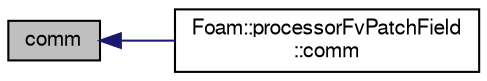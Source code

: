 digraph "comm"
{
  bgcolor="transparent";
  edge [fontname="FreeSans",fontsize="10",labelfontname="FreeSans",labelfontsize="10"];
  node [fontname="FreeSans",fontsize="10",shape=record];
  rankdir="LR";
  Node188 [label="comm",height=0.2,width=0.4,color="black", fillcolor="grey75", style="filled", fontcolor="black"];
  Node188 -> Node189 [dir="back",color="midnightblue",fontsize="10",style="solid",fontname="FreeSans"];
  Node189 [label="Foam::processorFvPatchField\l::comm",height=0.2,width=0.4,color="black",URL="$a22038.html#ae666b18f9314ca62f7640cfa1ec40e54",tooltip="Processor coupled interface functions. "];
}
